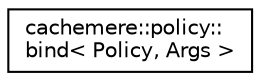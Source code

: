 digraph "Graphical Class Hierarchy"
{
 // LATEX_PDF_SIZE
  edge [fontname="Helvetica",fontsize="10",labelfontname="Helvetica",labelfontsize="10"];
  node [fontname="Helvetica",fontsize="10",shape=record];
  rankdir="LR";
  Node0 [label="cachemere::policy::\lbind\< Policy, Args \>",height=0.2,width=0.4,color="black", fillcolor="white", style="filled",URL="$structcachemere_1_1policy_1_1bind.html",tooltip="Binds a Policy<K, KH, V, Args...> template to a Policy<K, KH, V> template to be used with the cache."];
}
